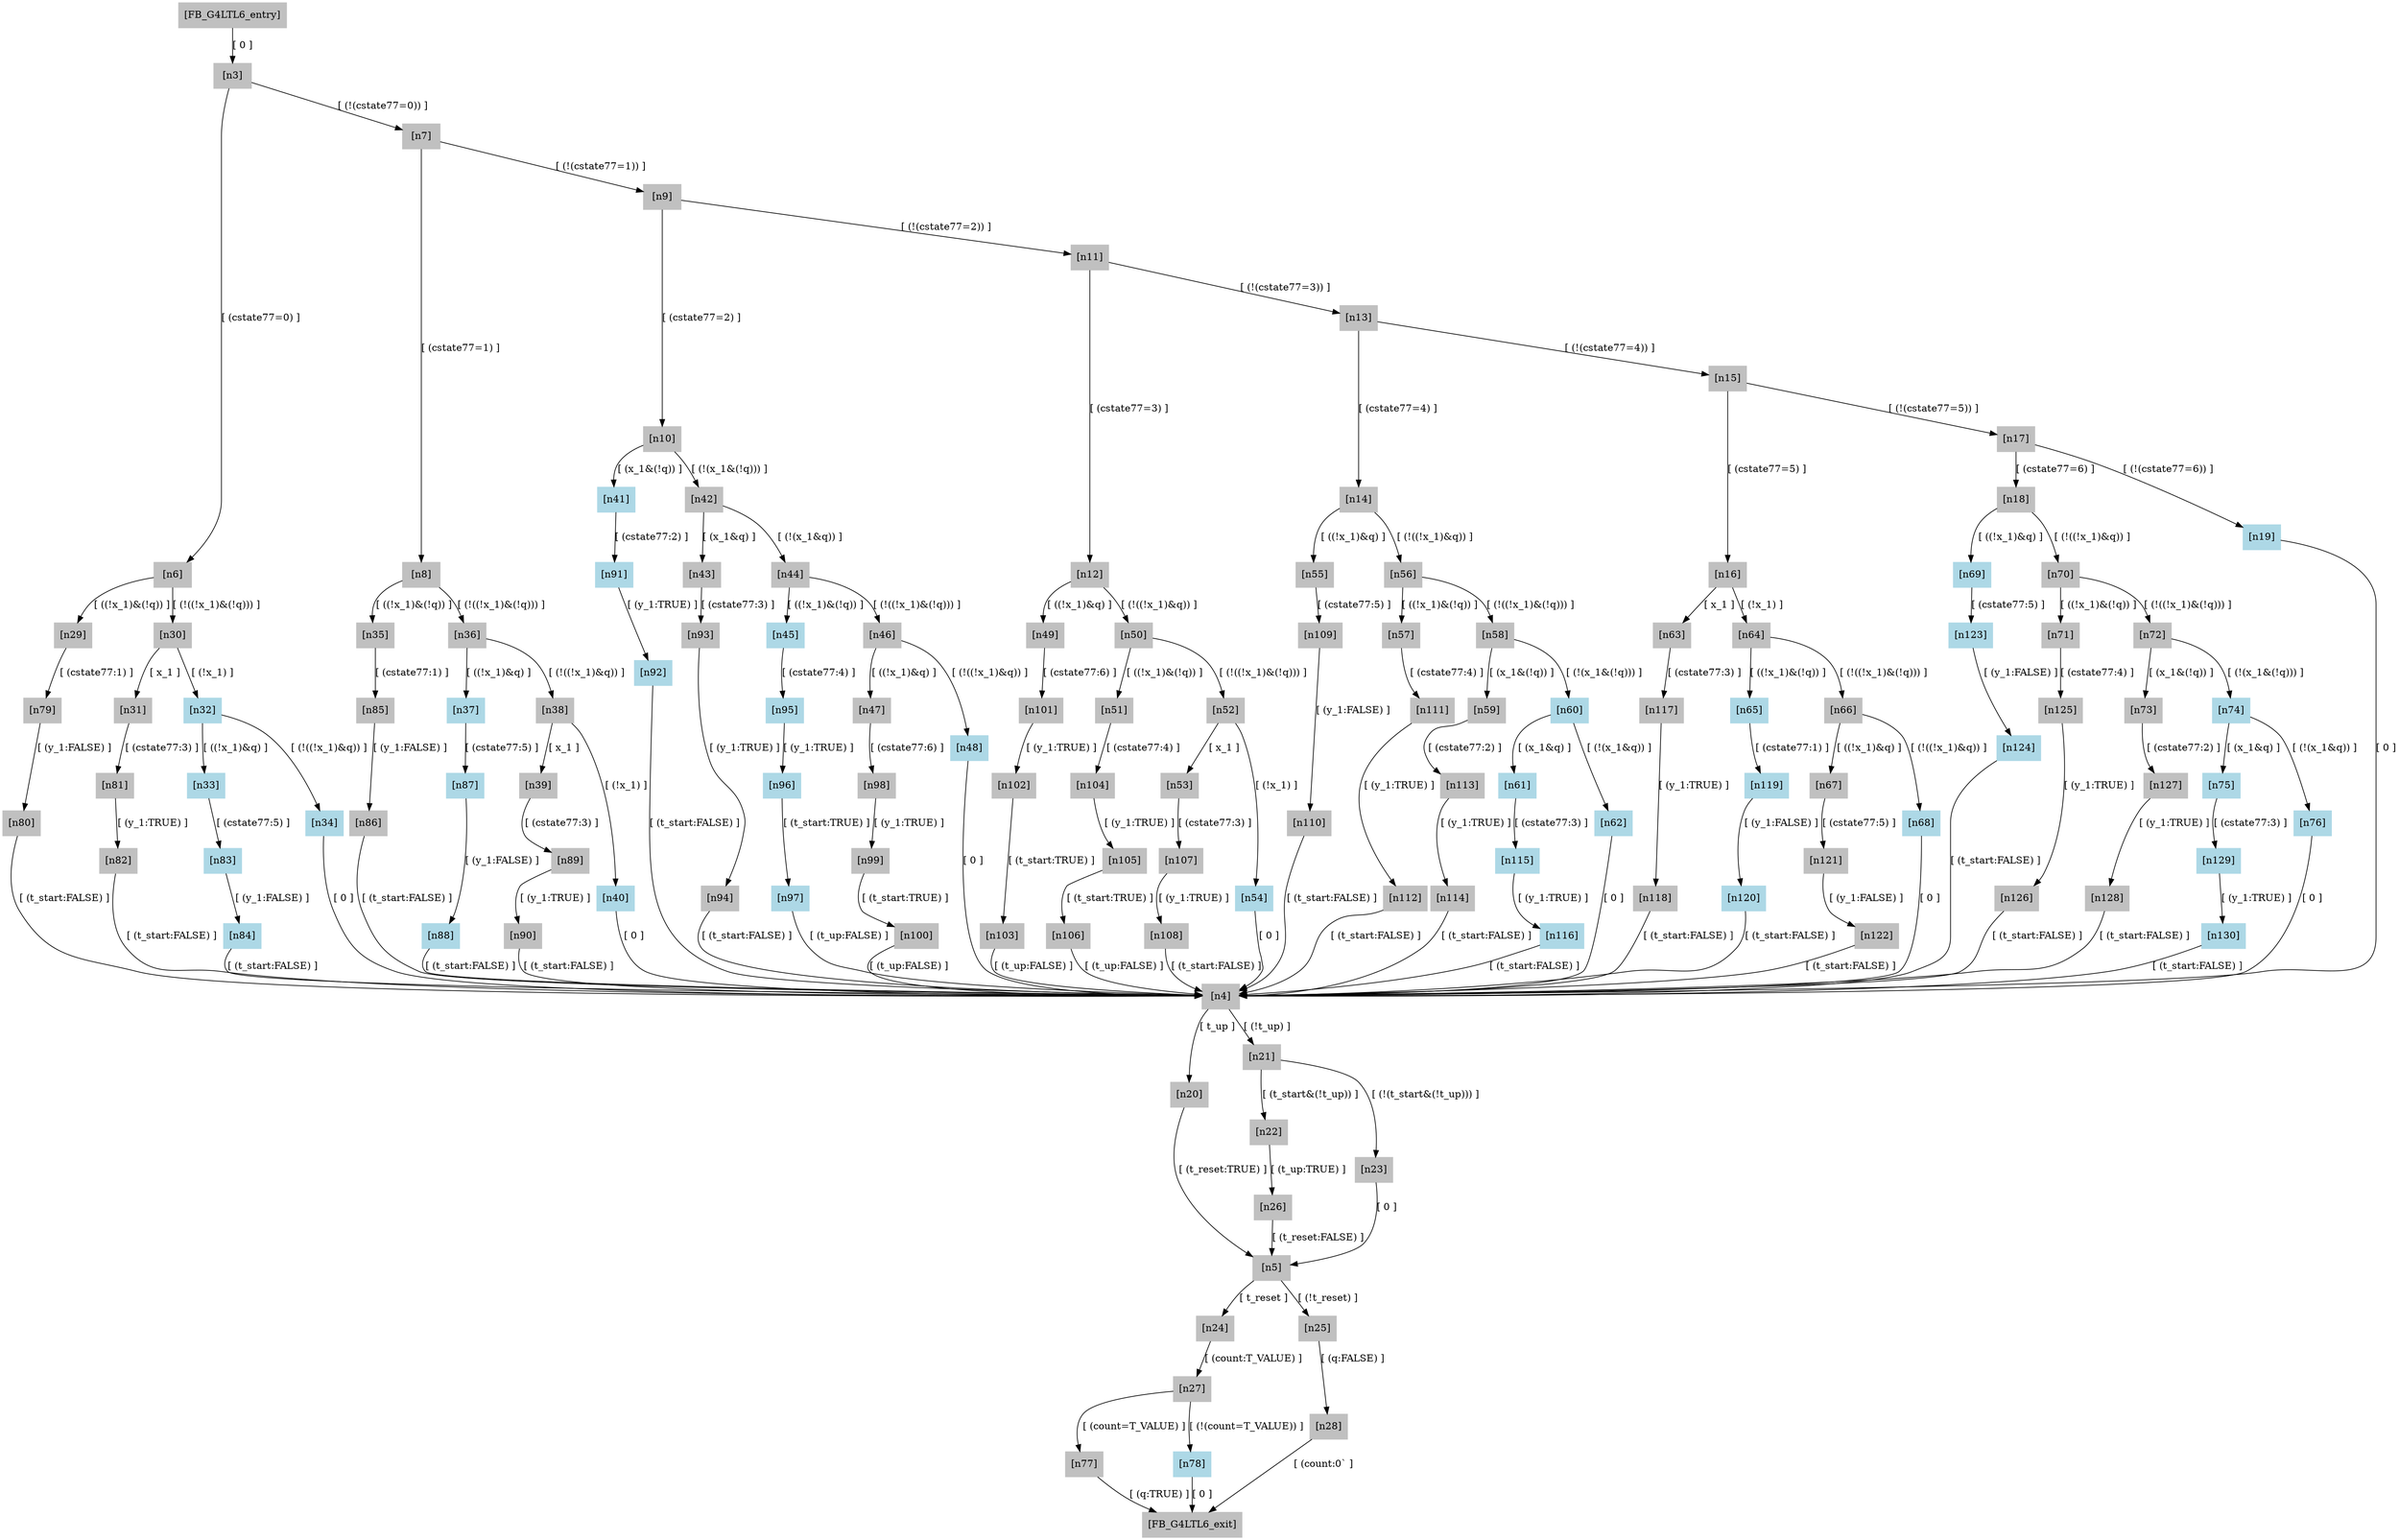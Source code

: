 digraph "FB_G4LTL6" {
"[FB_G4LTL6_entry]" [label="[FB_G4LTL6_entry]", color=gray,style=filled,shape=box]
"[n3]" [label="[n3]", color=gray,style=filled,shape=box]
"[n4]" [label="[n4]", color=gray,style=filled,shape=box]
"[n5]" [label="[n5]", color=gray,style=filled,shape=box]
"[n6]" [label="[n6]", color=gray,style=filled,shape=box]
"[n7]" [label="[n7]", color=gray,style=filled,shape=box]
"[n8]" [label="[n8]", color=gray,style=filled,shape=box]
"[n9]" [label="[n9]", color=gray,style=filled,shape=box]
"[n10]" [label="[n10]", color=gray,style=filled,shape=box]
"[n11]" [label="[n11]", color=gray,style=filled,shape=box]
"[n12]" [label="[n12]", color=gray,style=filled,shape=box]
"[n13]" [label="[n13]", color=gray,style=filled,shape=box]
"[n14]" [label="[n14]", color=gray,style=filled,shape=box]
"[n15]" [label="[n15]", color=gray,style=filled,shape=box]
"[n16]" [label="[n16]", color=gray,style=filled,shape=box]
"[n17]" [label="[n17]", color=gray,style=filled,shape=box]
"[n18]" [label="[n18]", color=gray,style=filled,shape=box]
"[n19]" [label="[n19]", color=lightblue,style=filled,shape=box]
"[n20]" [label="[n20]", color=gray,style=filled,shape=box]
"[n21]" [label="[n21]", color=gray,style=filled,shape=box]
"[n22]" [label="[n22]", color=gray,style=filled,shape=box]
"[n23]" [label="[n23]", color=gray,style=filled,shape=box]
"[n24]" [label="[n24]", color=gray,style=filled,shape=box]
"[n25]" [label="[n25]", color=gray,style=filled,shape=box]
"[n26]" [label="[n26]", color=gray,style=filled,shape=box]
"[n27]" [label="[n27]", color=gray,style=filled,shape=box]
"[n28]" [label="[n28]", color=gray,style=filled,shape=box]
"[n29]" [label="[n29]", color=gray,style=filled,shape=box]
"[n30]" [label="[n30]", color=gray,style=filled,shape=box]
"[n31]" [label="[n31]", color=gray,style=filled,shape=box]
"[n32]" [label="[n32]", color=lightblue,style=filled,shape=box]
"[n33]" [label="[n33]", color=lightblue,style=filled,shape=box]
"[n34]" [label="[n34]", color=lightblue,style=filled,shape=box]
"[n35]" [label="[n35]", color=gray,style=filled,shape=box]
"[n36]" [label="[n36]", color=gray,style=filled,shape=box]
"[n37]" [label="[n37]", color=lightblue,style=filled,shape=box]
"[n38]" [label="[n38]", color=gray,style=filled,shape=box]
"[n39]" [label="[n39]", color=gray,style=filled,shape=box]
"[n40]" [label="[n40]", color=lightblue,style=filled,shape=box]
"[n41]" [label="[n41]", color=lightblue,style=filled,shape=box]
"[n42]" [label="[n42]", color=gray,style=filled,shape=box]
"[n43]" [label="[n43]", color=gray,style=filled,shape=box]
"[n44]" [label="[n44]", color=gray,style=filled,shape=box]
"[n45]" [label="[n45]", color=lightblue,style=filled,shape=box]
"[n46]" [label="[n46]", color=gray,style=filled,shape=box]
"[n47]" [label="[n47]", color=gray,style=filled,shape=box]
"[n48]" [label="[n48]", color=lightblue,style=filled,shape=box]
"[n49]" [label="[n49]", color=gray,style=filled,shape=box]
"[n50]" [label="[n50]", color=gray,style=filled,shape=box]
"[n51]" [label="[n51]", color=gray,style=filled,shape=box]
"[n52]" [label="[n52]", color=gray,style=filled,shape=box]
"[n53]" [label="[n53]", color=gray,style=filled,shape=box]
"[n54]" [label="[n54]", color=lightblue,style=filled,shape=box]
"[n55]" [label="[n55]", color=gray,style=filled,shape=box]
"[n56]" [label="[n56]", color=gray,style=filled,shape=box]
"[n57]" [label="[n57]", color=gray,style=filled,shape=box]
"[n58]" [label="[n58]", color=gray,style=filled,shape=box]
"[n59]" [label="[n59]", color=gray,style=filled,shape=box]
"[n60]" [label="[n60]", color=lightblue,style=filled,shape=box]
"[n61]" [label="[n61]", color=lightblue,style=filled,shape=box]
"[n62]" [label="[n62]", color=lightblue,style=filled,shape=box]
"[n63]" [label="[n63]", color=gray,style=filled,shape=box]
"[n64]" [label="[n64]", color=gray,style=filled,shape=box]
"[n65]" [label="[n65]", color=lightblue,style=filled,shape=box]
"[n66]" [label="[n66]", color=gray,style=filled,shape=box]
"[n67]" [label="[n67]", color=gray,style=filled,shape=box]
"[n68]" [label="[n68]", color=lightblue,style=filled,shape=box]
"[n69]" [label="[n69]", color=lightblue,style=filled,shape=box]
"[n70]" [label="[n70]", color=gray,style=filled,shape=box]
"[n71]" [label="[n71]", color=gray,style=filled,shape=box]
"[n72]" [label="[n72]", color=gray,style=filled,shape=box]
"[n73]" [label="[n73]", color=gray,style=filled,shape=box]
"[n74]" [label="[n74]", color=lightblue,style=filled,shape=box]
"[n75]" [label="[n75]", color=lightblue,style=filled,shape=box]
"[n76]" [label="[n76]", color=lightblue,style=filled,shape=box]
"[n77]" [label="[n77]", color=gray,style=filled,shape=box]
"[n78]" [label="[n78]", color=lightblue,style=filled,shape=box]
"[n79]" [label="[n79]", color=gray,style=filled,shape=box]
"[n80]" [label="[n80]", color=gray,style=filled,shape=box]
"[n81]" [label="[n81]", color=gray,style=filled,shape=box]
"[n82]" [label="[n82]", color=gray,style=filled,shape=box]
"[n83]" [label="[n83]", color=lightblue,style=filled,shape=box]
"[n84]" [label="[n84]", color=lightblue,style=filled,shape=box]
"[n85]" [label="[n85]", color=gray,style=filled,shape=box]
"[n86]" [label="[n86]", color=gray,style=filled,shape=box]
"[n87]" [label="[n87]", color=lightblue,style=filled,shape=box]
"[n88]" [label="[n88]", color=lightblue,style=filled,shape=box]
"[n89]" [label="[n89]", color=gray,style=filled,shape=box]
"[n90]" [label="[n90]", color=gray,style=filled,shape=box]
"[n91]" [label="[n91]", color=lightblue,style=filled,shape=box]
"[n92]" [label="[n92]", color=lightblue,style=filled,shape=box]
"[n93]" [label="[n93]", color=gray,style=filled,shape=box]
"[n94]" [label="[n94]", color=gray,style=filled,shape=box]
"[n95]" [label="[n95]", color=lightblue,style=filled,shape=box]
"[n96]" [label="[n96]", color=lightblue,style=filled,shape=box]
"[n97]" [label="[n97]", color=lightblue,style=filled,shape=box]
"[n98]" [label="[n98]", color=gray,style=filled,shape=box]
"[n99]" [label="[n99]", color=gray,style=filled,shape=box]
"[n100]" [label="[n100]", color=gray,style=filled,shape=box]
"[n101]" [label="[n101]", color=gray,style=filled,shape=box]
"[n102]" [label="[n102]", color=gray,style=filled,shape=box]
"[n103]" [label="[n103]", color=gray,style=filled,shape=box]
"[n104]" [label="[n104]", color=gray,style=filled,shape=box]
"[n105]" [label="[n105]", color=gray,style=filled,shape=box]
"[n106]" [label="[n106]", color=gray,style=filled,shape=box]
"[n107]" [label="[n107]", color=gray,style=filled,shape=box]
"[n108]" [label="[n108]", color=gray,style=filled,shape=box]
"[n109]" [label="[n109]", color=gray,style=filled,shape=box]
"[n110]" [label="[n110]", color=gray,style=filled,shape=box]
"[n111]" [label="[n111]", color=gray,style=filled,shape=box]
"[n112]" [label="[n112]", color=gray,style=filled,shape=box]
"[n113]" [label="[n113]", color=gray,style=filled,shape=box]
"[n114]" [label="[n114]", color=gray,style=filled,shape=box]
"[n115]" [label="[n115]", color=lightblue,style=filled,shape=box]
"[n116]" [label="[n116]", color=lightblue,style=filled,shape=box]
"[n117]" [label="[n117]", color=gray,style=filled,shape=box]
"[n118]" [label="[n118]", color=gray,style=filled,shape=box]
"[n119]" [label="[n119]", color=lightblue,style=filled,shape=box]
"[n120]" [label="[n120]", color=lightblue,style=filled,shape=box]
"[n121]" [label="[n121]", color=gray,style=filled,shape=box]
"[n122]" [label="[n122]", color=gray,style=filled,shape=box]
"[n123]" [label="[n123]", color=lightblue,style=filled,shape=box]
"[n124]" [label="[n124]", color=lightblue,style=filled,shape=box]
"[n125]" [label="[n125]", color=gray,style=filled,shape=box]
"[n126]" [label="[n126]", color=gray,style=filled,shape=box]
"[n127]" [label="[n127]", color=gray,style=filled,shape=box]
"[n128]" [label="[n128]", color=gray,style=filled,shape=box]
"[n129]" [label="[n129]", color=lightblue,style=filled,shape=box]
"[n130]" [label="[n130]", color=lightblue,style=filled,shape=box]
"[FB_G4LTL6_exit]" [label="[FB_G4LTL6_exit]", color=gray,style=filled,shape=box]
"[FB_G4LTL6_entry]" -> "[n3]" [label="[ 0 ]",color=black]
"[n3]" -> "[n6]" [label="[ (cstate77=0) ]",color=black]
"[n3]" -> "[n7]" [label="[ (!(cstate77=0)) ]",color=black]
"[n7]" -> "[n8]" [label="[ (cstate77=1) ]",color=black]
"[n7]" -> "[n9]" [label="[ (!(cstate77=1)) ]",color=black]
"[n9]" -> "[n10]" [label="[ (cstate77=2) ]",color=black]
"[n9]" -> "[n11]" [label="[ (!(cstate77=2)) ]",color=black]
"[n11]" -> "[n12]" [label="[ (cstate77=3) ]",color=black]
"[n11]" -> "[n13]" [label="[ (!(cstate77=3)) ]",color=black]
"[n13]" -> "[n14]" [label="[ (cstate77=4) ]",color=black]
"[n13]" -> "[n15]" [label="[ (!(cstate77=4)) ]",color=black]
"[n15]" -> "[n16]" [label="[ (cstate77=5) ]",color=black]
"[n15]" -> "[n17]" [label="[ (!(cstate77=5)) ]",color=black]
"[n17]" -> "[n18]" [label="[ (cstate77=6) ]",color=black]
"[n17]" -> "[n19]" [label="[ (!(cstate77=6)) ]",color=black]
"[n19]" -> "[n4]" [label="[ 0 ]",color=black]
"[n4]" -> "[n20]" [label="[ t_up ]",color=black]
"[n4]" -> "[n21]" [label="[ (!t_up) ]",color=black]
"[n21]" -> "[n22]" [label="[ (t_start&(!t_up)) ]",color=black]
"[n21]" -> "[n23]" [label="[ (!(t_start&(!t_up))) ]",color=black]
"[n23]" -> "[n5]" [label="[ 0 ]",color=black]
"[n5]" -> "[n24]" [label="[ t_reset ]",color=black]
"[n5]" -> "[n25]" [label="[ (!t_reset) ]",color=black]
"[n20]" -> "[n5]" [label="[ (t_reset:TRUE) ]",color=black]
"[n22]" -> "[n26]" [label="[ (t_up:TRUE) ]",color=black]
"[n26]" -> "[n5]" [label="[ (t_reset:FALSE) ]",color=black]
"[n24]" -> "[n27]" [label="[ (count:T_VALUE) ]",color=black]
"[n25]" -> "[n28]" [label="[ (q:FALSE) ]",color=black]
"[n28]" -> "[FB_G4LTL6_exit]" [label="[ (count:0` ]",color=black]
"[n6]" -> "[n29]" [label="[ ((!x_1)&(!q)) ]",color=black]
"[n6]" -> "[n30]" [label="[ (!((!x_1)&(!q))) ]",color=black]
"[n30]" -> "[n31]" [label="[ x_1 ]",color=black]
"[n30]" -> "[n32]" [label="[ (!x_1) ]",color=black]
"[n32]" -> "[n33]" [label="[ ((!x_1)&q) ]",color=black]
"[n32]" -> "[n34]" [label="[ (!((!x_1)&q)) ]",color=black]
"[n34]" -> "[n4]" [label="[ 0 ]",color=black]
"[n8]" -> "[n35]" [label="[ ((!x_1)&(!q)) ]",color=black]
"[n8]" -> "[n36]" [label="[ (!((!x_1)&(!q))) ]",color=black]
"[n36]" -> "[n37]" [label="[ ((!x_1)&q) ]",color=black]
"[n36]" -> "[n38]" [label="[ (!((!x_1)&q)) ]",color=black]
"[n38]" -> "[n39]" [label="[ x_1 ]",color=black]
"[n38]" -> "[n40]" [label="[ (!x_1) ]",color=black]
"[n40]" -> "[n4]" [label="[ 0 ]",color=black]
"[n10]" -> "[n41]" [label="[ (x_1&(!q)) ]",color=black]
"[n10]" -> "[n42]" [label="[ (!(x_1&(!q))) ]",color=black]
"[n42]" -> "[n43]" [label="[ (x_1&q) ]",color=black]
"[n42]" -> "[n44]" [label="[ (!(x_1&q)) ]",color=black]
"[n44]" -> "[n45]" [label="[ ((!x_1)&(!q)) ]",color=black]
"[n44]" -> "[n46]" [label="[ (!((!x_1)&(!q))) ]",color=black]
"[n46]" -> "[n47]" [label="[ ((!x_1)&q) ]",color=black]
"[n46]" -> "[n48]" [label="[ (!((!x_1)&q)) ]",color=black]
"[n48]" -> "[n4]" [label="[ 0 ]",color=black]
"[n12]" -> "[n49]" [label="[ ((!x_1)&q) ]",color=black]
"[n12]" -> "[n50]" [label="[ (!((!x_1)&q)) ]",color=black]
"[n50]" -> "[n51]" [label="[ ((!x_1)&(!q)) ]",color=black]
"[n50]" -> "[n52]" [label="[ (!((!x_1)&(!q))) ]",color=black]
"[n52]" -> "[n53]" [label="[ x_1 ]",color=black]
"[n52]" -> "[n54]" [label="[ (!x_1) ]",color=black]
"[n54]" -> "[n4]" [label="[ 0 ]",color=black]
"[n14]" -> "[n55]" [label="[ ((!x_1)&q) ]",color=black]
"[n14]" -> "[n56]" [label="[ (!((!x_1)&q)) ]",color=black]
"[n56]" -> "[n57]" [label="[ ((!x_1)&(!q)) ]",color=black]
"[n56]" -> "[n58]" [label="[ (!((!x_1)&(!q))) ]",color=black]
"[n58]" -> "[n59]" [label="[ (x_1&(!q)) ]",color=black]
"[n58]" -> "[n60]" [label="[ (!(x_1&(!q))) ]",color=black]
"[n60]" -> "[n61]" [label="[ (x_1&q) ]",color=black]
"[n60]" -> "[n62]" [label="[ (!(x_1&q)) ]",color=black]
"[n62]" -> "[n4]" [label="[ 0 ]",color=black]
"[n16]" -> "[n63]" [label="[ x_1 ]",color=black]
"[n16]" -> "[n64]" [label="[ (!x_1) ]",color=black]
"[n64]" -> "[n65]" [label="[ ((!x_1)&(!q)) ]",color=black]
"[n64]" -> "[n66]" [label="[ (!((!x_1)&(!q))) ]",color=black]
"[n66]" -> "[n67]" [label="[ ((!x_1)&q) ]",color=black]
"[n66]" -> "[n68]" [label="[ (!((!x_1)&q)) ]",color=black]
"[n68]" -> "[n4]" [label="[ 0 ]",color=black]
"[n18]" -> "[n69]" [label="[ ((!x_1)&q) ]",color=black]
"[n18]" -> "[n70]" [label="[ (!((!x_1)&q)) ]",color=black]
"[n70]" -> "[n71]" [label="[ ((!x_1)&(!q)) ]",color=black]
"[n70]" -> "[n72]" [label="[ (!((!x_1)&(!q))) ]",color=black]
"[n72]" -> "[n73]" [label="[ (x_1&(!q)) ]",color=black]
"[n72]" -> "[n74]" [label="[ (!(x_1&(!q))) ]",color=black]
"[n74]" -> "[n75]" [label="[ (x_1&q) ]",color=black]
"[n74]" -> "[n76]" [label="[ (!(x_1&q)) ]",color=black]
"[n76]" -> "[n4]" [label="[ 0 ]",color=black]
"[n27]" -> "[n77]" [label="[ (count=T_VALUE) ]",color=black]
"[n27]" -> "[n78]" [label="[ (!(count=T_VALUE)) ]",color=black]
"[n78]" -> "[FB_G4LTL6_exit]" [label="[ 0 ]",color=black]
"[n29]" -> "[n79]" [label="[ (cstate77:1) ]",color=black]
"[n79]" -> "[n80]" [label="[ (y_1:FALSE) ]",color=black]
"[n80]" -> "[n4]" [label="[ (t_start:FALSE) ]",color=black]
"[n31]" -> "[n81]" [label="[ (cstate77:3) ]",color=black]
"[n81]" -> "[n82]" [label="[ (y_1:TRUE) ]",color=black]
"[n82]" -> "[n4]" [label="[ (t_start:FALSE) ]",color=black]
"[n33]" -> "[n83]" [label="[ (cstate77:5) ]",color=black]
"[n83]" -> "[n84]" [label="[ (y_1:FALSE) ]",color=black]
"[n84]" -> "[n4]" [label="[ (t_start:FALSE) ]",color=black]
"[n35]" -> "[n85]" [label="[ (cstate77:1) ]",color=black]
"[n85]" -> "[n86]" [label="[ (y_1:FALSE) ]",color=black]
"[n86]" -> "[n4]" [label="[ (t_start:FALSE) ]",color=black]
"[n37]" -> "[n87]" [label="[ (cstate77:5) ]",color=black]
"[n87]" -> "[n88]" [label="[ (y_1:FALSE) ]",color=black]
"[n88]" -> "[n4]" [label="[ (t_start:FALSE) ]",color=black]
"[n39]" -> "[n89]" [label="[ (cstate77:3) ]",color=black]
"[n89]" -> "[n90]" [label="[ (y_1:TRUE) ]",color=black]
"[n90]" -> "[n4]" [label="[ (t_start:FALSE) ]",color=black]
"[n41]" -> "[n91]" [label="[ (cstate77:2) ]",color=black]
"[n91]" -> "[n92]" [label="[ (y_1:TRUE) ]",color=black]
"[n92]" -> "[n4]" [label="[ (t_start:FALSE) ]",color=black]
"[n43]" -> "[n93]" [label="[ (cstate77:3) ]",color=black]
"[n93]" -> "[n94]" [label="[ (y_1:TRUE) ]",color=black]
"[n94]" -> "[n4]" [label="[ (t_start:FALSE) ]",color=black]
"[n45]" -> "[n95]" [label="[ (cstate77:4) ]",color=black]
"[n95]" -> "[n96]" [label="[ (y_1:TRUE) ]",color=black]
"[n96]" -> "[n97]" [label="[ (t_start:TRUE) ]",color=black]
"[n97]" -> "[n4]" [label="[ (t_up:FALSE) ]",color=black]
"[n47]" -> "[n98]" [label="[ (cstate77:6) ]",color=black]
"[n98]" -> "[n99]" [label="[ (y_1:TRUE) ]",color=black]
"[n99]" -> "[n100]" [label="[ (t_start:TRUE) ]",color=black]
"[n100]" -> "[n4]" [label="[ (t_up:FALSE) ]",color=black]
"[n49]" -> "[n101]" [label="[ (cstate77:6) ]",color=black]
"[n101]" -> "[n102]" [label="[ (y_1:TRUE) ]",color=black]
"[n102]" -> "[n103]" [label="[ (t_start:TRUE) ]",color=black]
"[n103]" -> "[n4]" [label="[ (t_up:FALSE) ]",color=black]
"[n51]" -> "[n104]" [label="[ (cstate77:4) ]",color=black]
"[n104]" -> "[n105]" [label="[ (y_1:TRUE) ]",color=black]
"[n105]" -> "[n106]" [label="[ (t_start:TRUE) ]",color=black]
"[n106]" -> "[n4]" [label="[ (t_up:FALSE) ]",color=black]
"[n53]" -> "[n107]" [label="[ (cstate77:3) ]",color=black]
"[n107]" -> "[n108]" [label="[ (y_1:TRUE) ]",color=black]
"[n108]" -> "[n4]" [label="[ (t_start:FALSE) ]",color=black]
"[n55]" -> "[n109]" [label="[ (cstate77:5) ]",color=black]
"[n109]" -> "[n110]" [label="[ (y_1:FALSE) ]",color=black]
"[n110]" -> "[n4]" [label="[ (t_start:FALSE) ]",color=black]
"[n57]" -> "[n111]" [label="[ (cstate77:4) ]",color=black]
"[n111]" -> "[n112]" [label="[ (y_1:TRUE) ]",color=black]
"[n112]" -> "[n4]" [label="[ (t_start:FALSE) ]",color=black]
"[n59]" -> "[n113]" [label="[ (cstate77:2) ]",color=black]
"[n113]" -> "[n114]" [label="[ (y_1:TRUE) ]",color=black]
"[n114]" -> "[n4]" [label="[ (t_start:FALSE) ]",color=black]
"[n61]" -> "[n115]" [label="[ (cstate77:3) ]",color=black]
"[n115]" -> "[n116]" [label="[ (y_1:TRUE) ]",color=black]
"[n116]" -> "[n4]" [label="[ (t_start:FALSE) ]",color=black]
"[n63]" -> "[n117]" [label="[ (cstate77:3) ]",color=black]
"[n117]" -> "[n118]" [label="[ (y_1:TRUE) ]",color=black]
"[n118]" -> "[n4]" [label="[ (t_start:FALSE) ]",color=black]
"[n65]" -> "[n119]" [label="[ (cstate77:1) ]",color=black]
"[n119]" -> "[n120]" [label="[ (y_1:FALSE) ]",color=black]
"[n120]" -> "[n4]" [label="[ (t_start:FALSE) ]",color=black]
"[n67]" -> "[n121]" [label="[ (cstate77:5) ]",color=black]
"[n121]" -> "[n122]" [label="[ (y_1:FALSE) ]",color=black]
"[n122]" -> "[n4]" [label="[ (t_start:FALSE) ]",color=black]
"[n69]" -> "[n123]" [label="[ (cstate77:5) ]",color=black]
"[n123]" -> "[n124]" [label="[ (y_1:FALSE) ]",color=black]
"[n124]" -> "[n4]" [label="[ (t_start:FALSE) ]",color=black]
"[n71]" -> "[n125]" [label="[ (cstate77:4) ]",color=black]
"[n125]" -> "[n126]" [label="[ (y_1:TRUE) ]",color=black]
"[n126]" -> "[n4]" [label="[ (t_start:FALSE) ]",color=black]
"[n73]" -> "[n127]" [label="[ (cstate77:2) ]",color=black]
"[n127]" -> "[n128]" [label="[ (y_1:TRUE) ]",color=black]
"[n128]" -> "[n4]" [label="[ (t_start:FALSE) ]",color=black]
"[n75]" -> "[n129]" [label="[ (cstate77:3) ]",color=black]
"[n129]" -> "[n130]" [label="[ (y_1:TRUE) ]",color=black]
"[n130]" -> "[n4]" [label="[ (t_start:FALSE) ]",color=black]
"[n77]" -> "[FB_G4LTL6_exit]" [label="[ (q:TRUE) ]",color=black]
}
